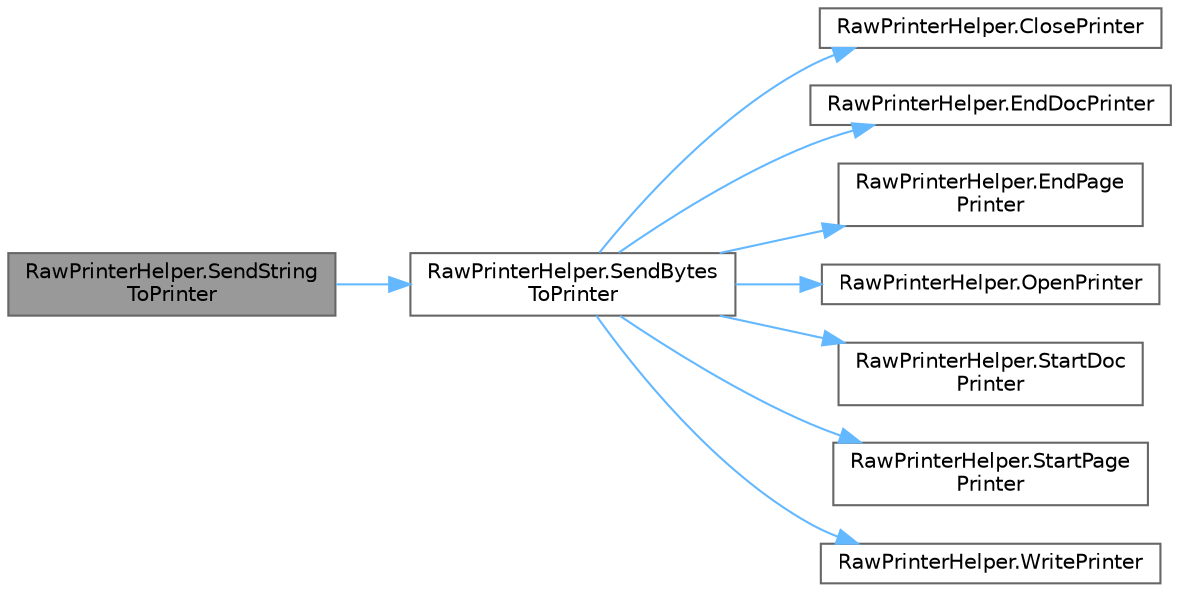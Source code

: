 digraph "RawPrinterHelper.SendStringToPrinter"
{
 // LATEX_PDF_SIZE
  bgcolor="transparent";
  edge [fontname=Helvetica,fontsize=10,labelfontname=Helvetica,labelfontsize=10];
  node [fontname=Helvetica,fontsize=10,shape=box,height=0.2,width=0.4];
  rankdir="LR";
  Node1 [id="Node000001",label="RawPrinterHelper.SendString\lToPrinter",height=0.2,width=0.4,color="gray40", fillcolor="grey60", style="filled", fontcolor="black",tooltip=" "];
  Node1 -> Node2 [id="edge1_Node000001_Node000002",color="steelblue1",style="solid",tooltip=" "];
  Node2 [id="Node000002",label="RawPrinterHelper.SendBytes\lToPrinter",height=0.2,width=0.4,color="grey40", fillcolor="white", style="filled",URL="$class_raw_printer_helper.html#a98666cf8dae1c9569de55cd041d49c01",tooltip=" "];
  Node2 -> Node3 [id="edge2_Node000002_Node000003",color="steelblue1",style="solid",tooltip=" "];
  Node3 [id="Node000003",label="RawPrinterHelper.ClosePrinter",height=0.2,width=0.4,color="grey40", fillcolor="white", style="filled",URL="$class_raw_printer_helper.html#a842a1c48b86ce2cf2940f9547d57ce99",tooltip=" "];
  Node2 -> Node4 [id="edge3_Node000002_Node000004",color="steelblue1",style="solid",tooltip=" "];
  Node4 [id="Node000004",label="RawPrinterHelper.EndDocPrinter",height=0.2,width=0.4,color="grey40", fillcolor="white", style="filled",URL="$class_raw_printer_helper.html#a9d2b015f38827ab3a6b39c47fe9e5e5c",tooltip=" "];
  Node2 -> Node5 [id="edge4_Node000002_Node000005",color="steelblue1",style="solid",tooltip=" "];
  Node5 [id="Node000005",label="RawPrinterHelper.EndPage\lPrinter",height=0.2,width=0.4,color="grey40", fillcolor="white", style="filled",URL="$class_raw_printer_helper.html#abc4313576f747907597a7b757cc6266c",tooltip=" "];
  Node2 -> Node6 [id="edge5_Node000002_Node000006",color="steelblue1",style="solid",tooltip=" "];
  Node6 [id="Node000006",label="RawPrinterHelper.OpenPrinter",height=0.2,width=0.4,color="grey40", fillcolor="white", style="filled",URL="$class_raw_printer_helper.html#a67053ee03ebd45e5211dbb5f1de99754",tooltip=" "];
  Node2 -> Node7 [id="edge6_Node000002_Node000007",color="steelblue1",style="solid",tooltip=" "];
  Node7 [id="Node000007",label="RawPrinterHelper.StartDoc\lPrinter",height=0.2,width=0.4,color="grey40", fillcolor="white", style="filled",URL="$class_raw_printer_helper.html#ad7ef5eaa3952603a6f3f35d3d11a4736",tooltip=" "];
  Node2 -> Node8 [id="edge7_Node000002_Node000008",color="steelblue1",style="solid",tooltip=" "];
  Node8 [id="Node000008",label="RawPrinterHelper.StartPage\lPrinter",height=0.2,width=0.4,color="grey40", fillcolor="white", style="filled",URL="$class_raw_printer_helper.html#a4bf996f77191ae89e8158b64696626fc",tooltip=" "];
  Node2 -> Node9 [id="edge8_Node000002_Node000009",color="steelblue1",style="solid",tooltip=" "];
  Node9 [id="Node000009",label="RawPrinterHelper.WritePrinter",height=0.2,width=0.4,color="grey40", fillcolor="white", style="filled",URL="$class_raw_printer_helper.html#abdce1f7dd94bea0263fab61fbc95ad5e",tooltip=" "];
}
